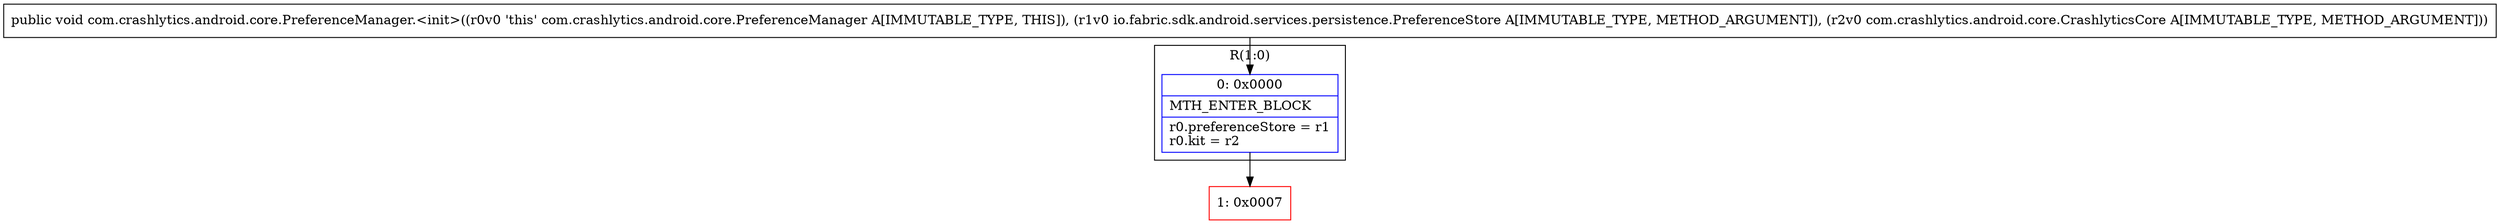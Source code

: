 digraph "CFG forcom.crashlytics.android.core.PreferenceManager.\<init\>(Lio\/fabric\/sdk\/android\/services\/persistence\/PreferenceStore;Lcom\/crashlytics\/android\/core\/CrashlyticsCore;)V" {
subgraph cluster_Region_283441532 {
label = "R(1:0)";
node [shape=record,color=blue];
Node_0 [shape=record,label="{0\:\ 0x0000|MTH_ENTER_BLOCK\l|r0.preferenceStore = r1\lr0.kit = r2\l}"];
}
Node_1 [shape=record,color=red,label="{1\:\ 0x0007}"];
MethodNode[shape=record,label="{public void com.crashlytics.android.core.PreferenceManager.\<init\>((r0v0 'this' com.crashlytics.android.core.PreferenceManager A[IMMUTABLE_TYPE, THIS]), (r1v0 io.fabric.sdk.android.services.persistence.PreferenceStore A[IMMUTABLE_TYPE, METHOD_ARGUMENT]), (r2v0 com.crashlytics.android.core.CrashlyticsCore A[IMMUTABLE_TYPE, METHOD_ARGUMENT])) }"];
MethodNode -> Node_0;
Node_0 -> Node_1;
}

